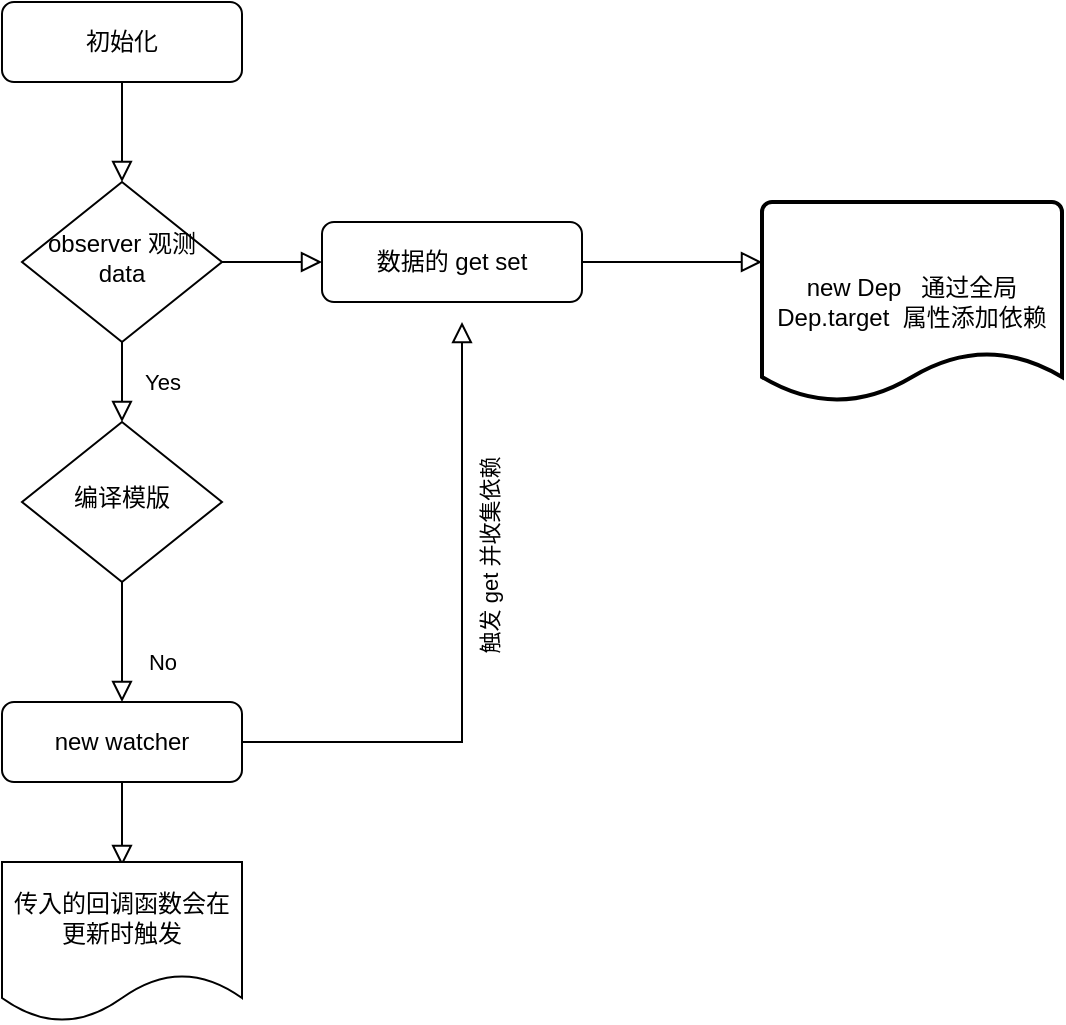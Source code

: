 <mxfile version="21.1.7" type="github">
  <diagram id="C5RBs43oDa-KdzZeNtuy" name="Page-1">
    <mxGraphModel dx="954" dy="616" grid="1" gridSize="10" guides="1" tooltips="1" connect="1" arrows="1" fold="1" page="1" pageScale="1" pageWidth="827" pageHeight="1169" math="0" shadow="0">
      <root>
        <mxCell id="WIyWlLk6GJQsqaUBKTNV-0" />
        <mxCell id="WIyWlLk6GJQsqaUBKTNV-1" parent="WIyWlLk6GJQsqaUBKTNV-0" />
        <mxCell id="fcGTVNWd_TV8kaiuEfBI-0" value="" style="rounded=0;html=1;jettySize=auto;orthogonalLoop=1;fontSize=11;endArrow=block;endFill=0;endSize=8;strokeWidth=1;shadow=0;labelBackgroundColor=none;edgeStyle=orthogonalEdgeStyle;" edge="1" parent="WIyWlLk6GJQsqaUBKTNV-1" source="fcGTVNWd_TV8kaiuEfBI-1" target="fcGTVNWd_TV8kaiuEfBI-4">
          <mxGeometry relative="1" as="geometry">
            <Array as="points">
              <mxPoint x="270" y="285" />
              <mxPoint x="270" y="285" />
            </Array>
          </mxGeometry>
        </mxCell>
        <mxCell id="fcGTVNWd_TV8kaiuEfBI-1" value="初始化" style="rounded=1;whiteSpace=wrap;html=1;fontSize=12;glass=0;strokeWidth=1;shadow=0;" vertex="1" parent="WIyWlLk6GJQsqaUBKTNV-1">
          <mxGeometry x="210" y="220" width="120" height="40" as="geometry" />
        </mxCell>
        <mxCell id="fcGTVNWd_TV8kaiuEfBI-2" value="Yes" style="rounded=0;html=1;jettySize=auto;orthogonalLoop=1;fontSize=11;endArrow=block;endFill=0;endSize=8;strokeWidth=1;shadow=0;labelBackgroundColor=none;edgeStyle=orthogonalEdgeStyle;" edge="1" parent="WIyWlLk6GJQsqaUBKTNV-1" source="fcGTVNWd_TV8kaiuEfBI-4" target="fcGTVNWd_TV8kaiuEfBI-8">
          <mxGeometry y="20" relative="1" as="geometry">
            <mxPoint as="offset" />
            <Array as="points">
              <mxPoint x="270" y="400" />
              <mxPoint x="270" y="400" />
            </Array>
          </mxGeometry>
        </mxCell>
        <mxCell id="fcGTVNWd_TV8kaiuEfBI-3" value="" style="edgeStyle=orthogonalEdgeStyle;rounded=0;html=1;jettySize=auto;orthogonalLoop=1;fontSize=11;endArrow=block;endFill=0;endSize=8;strokeWidth=1;shadow=0;labelBackgroundColor=none;" edge="1" parent="WIyWlLk6GJQsqaUBKTNV-1" source="fcGTVNWd_TV8kaiuEfBI-4" target="fcGTVNWd_TV8kaiuEfBI-6">
          <mxGeometry y="10" relative="1" as="geometry">
            <mxPoint as="offset" />
          </mxGeometry>
        </mxCell>
        <mxCell id="fcGTVNWd_TV8kaiuEfBI-4" value="observer 观测data" style="rhombus;whiteSpace=wrap;html=1;shadow=0;fontFamily=Helvetica;fontSize=12;align=center;strokeWidth=1;spacing=6;spacingTop=-4;" vertex="1" parent="WIyWlLk6GJQsqaUBKTNV-1">
          <mxGeometry x="220" y="310" width="100" height="80" as="geometry" />
        </mxCell>
        <mxCell id="fcGTVNWd_TV8kaiuEfBI-5" style="rounded=0;html=1;jettySize=auto;orthogonalLoop=1;fontSize=11;endArrow=block;endFill=0;endSize=8;strokeWidth=1;shadow=0;labelBackgroundColor=none;edgeStyle=orthogonalEdgeStyle;" edge="1" parent="WIyWlLk6GJQsqaUBKTNV-1" source="fcGTVNWd_TV8kaiuEfBI-6">
          <mxGeometry relative="1" as="geometry">
            <mxPoint x="590" y="350" as="targetPoint" />
          </mxGeometry>
        </mxCell>
        <mxCell id="fcGTVNWd_TV8kaiuEfBI-6" value="数据的 get set" style="rounded=1;whiteSpace=wrap;html=1;fontSize=12;glass=0;strokeWidth=1;shadow=0;" vertex="1" parent="WIyWlLk6GJQsqaUBKTNV-1">
          <mxGeometry x="370" y="330" width="130" height="40" as="geometry" />
        </mxCell>
        <mxCell id="fcGTVNWd_TV8kaiuEfBI-7" value="No" style="rounded=0;html=1;jettySize=auto;orthogonalLoop=1;fontSize=11;endArrow=block;endFill=0;endSize=8;strokeWidth=1;shadow=0;labelBackgroundColor=none;edgeStyle=orthogonalEdgeStyle;" edge="1" parent="WIyWlLk6GJQsqaUBKTNV-1" source="fcGTVNWd_TV8kaiuEfBI-8" target="fcGTVNWd_TV8kaiuEfBI-11">
          <mxGeometry x="0.333" y="20" relative="1" as="geometry">
            <mxPoint as="offset" />
          </mxGeometry>
        </mxCell>
        <mxCell id="fcGTVNWd_TV8kaiuEfBI-8" value="编译模版" style="rhombus;whiteSpace=wrap;html=1;shadow=0;fontFamily=Helvetica;fontSize=12;align=center;strokeWidth=1;spacing=6;spacingTop=-4;" vertex="1" parent="WIyWlLk6GJQsqaUBKTNV-1">
          <mxGeometry x="220" y="430" width="100" height="80" as="geometry" />
        </mxCell>
        <mxCell id="fcGTVNWd_TV8kaiuEfBI-9" value="触发 get 并收集&lt;font face=&quot;Verdana&quot;&gt;依赖&lt;/font&gt;" style="rounded=0;html=1;jettySize=auto;orthogonalLoop=1;fontSize=11;endArrow=block;endFill=0;endSize=8;strokeWidth=1;shadow=0;labelBackgroundColor=none;edgeStyle=orthogonalEdgeStyle;horizontal=0;verticalAlign=bottom;" edge="1" parent="WIyWlLk6GJQsqaUBKTNV-1" source="fcGTVNWd_TV8kaiuEfBI-11">
          <mxGeometry x="0.25" y="-20" relative="1" as="geometry">
            <mxPoint x="440" y="380" as="targetPoint" />
            <Array as="points">
              <mxPoint x="440" y="590" />
            </Array>
            <mxPoint as="offset" />
          </mxGeometry>
        </mxCell>
        <mxCell id="fcGTVNWd_TV8kaiuEfBI-10" style="rounded=0;html=1;jettySize=auto;orthogonalLoop=1;fontSize=11;endArrow=block;endFill=0;endSize=8;strokeWidth=1;shadow=0;labelBackgroundColor=none;edgeStyle=orthogonalEdgeStyle;" edge="1" parent="WIyWlLk6GJQsqaUBKTNV-1" source="fcGTVNWd_TV8kaiuEfBI-11">
          <mxGeometry relative="1" as="geometry">
            <mxPoint x="270" y="652" as="targetPoint" />
          </mxGeometry>
        </mxCell>
        <mxCell id="fcGTVNWd_TV8kaiuEfBI-11" value="new watcher" style="rounded=1;whiteSpace=wrap;html=1;fontSize=12;glass=0;strokeWidth=1;shadow=0;" vertex="1" parent="WIyWlLk6GJQsqaUBKTNV-1">
          <mxGeometry x="210" y="570" width="120" height="40" as="geometry" />
        </mxCell>
        <mxCell id="fcGTVNWd_TV8kaiuEfBI-12" value="传入的回调函数会在更新时触发" style="shape=document;whiteSpace=wrap;html=1;boundedLbl=1;" vertex="1" parent="WIyWlLk6GJQsqaUBKTNV-1">
          <mxGeometry x="210" y="650" width="120" height="80" as="geometry" />
        </mxCell>
        <mxCell id="fcGTVNWd_TV8kaiuEfBI-13" value="new Dep&amp;nbsp; &amp;nbsp;通过全局 Dep.target&amp;nbsp; 属性添加依赖" style="strokeWidth=2;html=1;shape=mxgraph.flowchart.document2;whiteSpace=wrap;size=0.25;" vertex="1" parent="WIyWlLk6GJQsqaUBKTNV-1">
          <mxGeometry x="590" y="320" width="150" height="100" as="geometry" />
        </mxCell>
      </root>
    </mxGraphModel>
  </diagram>
</mxfile>
